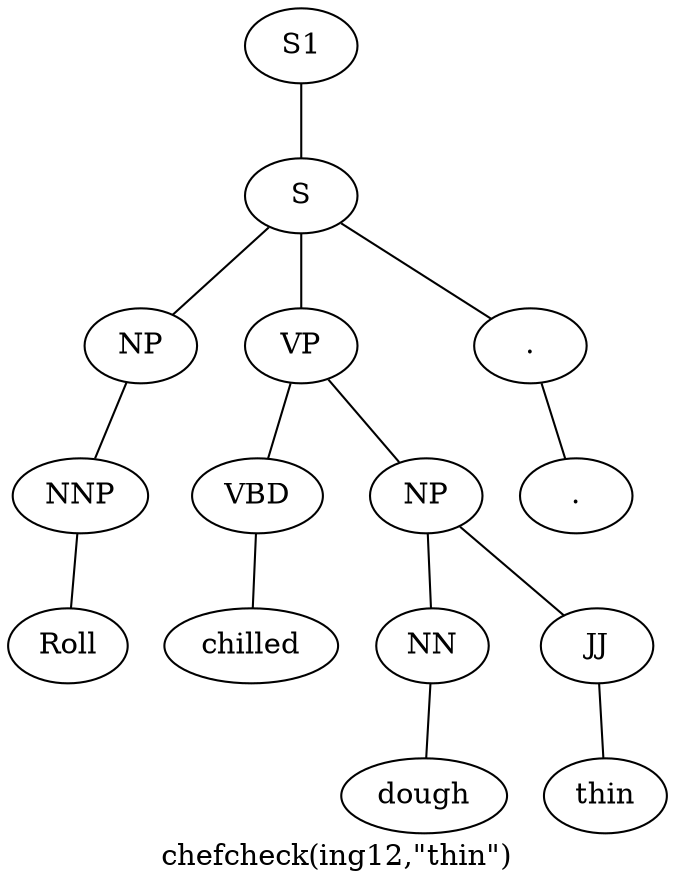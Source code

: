 graph SyntaxGraph {
	label = "chefcheck(ing12,\"thin\")";
	Node0 [label="S1"];
	Node1 [label="S"];
	Node2 [label="NP"];
	Node3 [label="NNP"];
	Node4 [label="Roll"];
	Node5 [label="VP"];
	Node6 [label="VBD"];
	Node7 [label="chilled"];
	Node8 [label="NP"];
	Node9 [label="NN"];
	Node10 [label="dough"];
	Node11 [label="JJ"];
	Node12 [label="thin"];
	Node13 [label="."];
	Node14 [label="."];

	Node0 -- Node1;
	Node1 -- Node2;
	Node1 -- Node5;
	Node1 -- Node13;
	Node2 -- Node3;
	Node3 -- Node4;
	Node5 -- Node6;
	Node5 -- Node8;
	Node6 -- Node7;
	Node8 -- Node9;
	Node8 -- Node11;
	Node9 -- Node10;
	Node11 -- Node12;
	Node13 -- Node14;
}